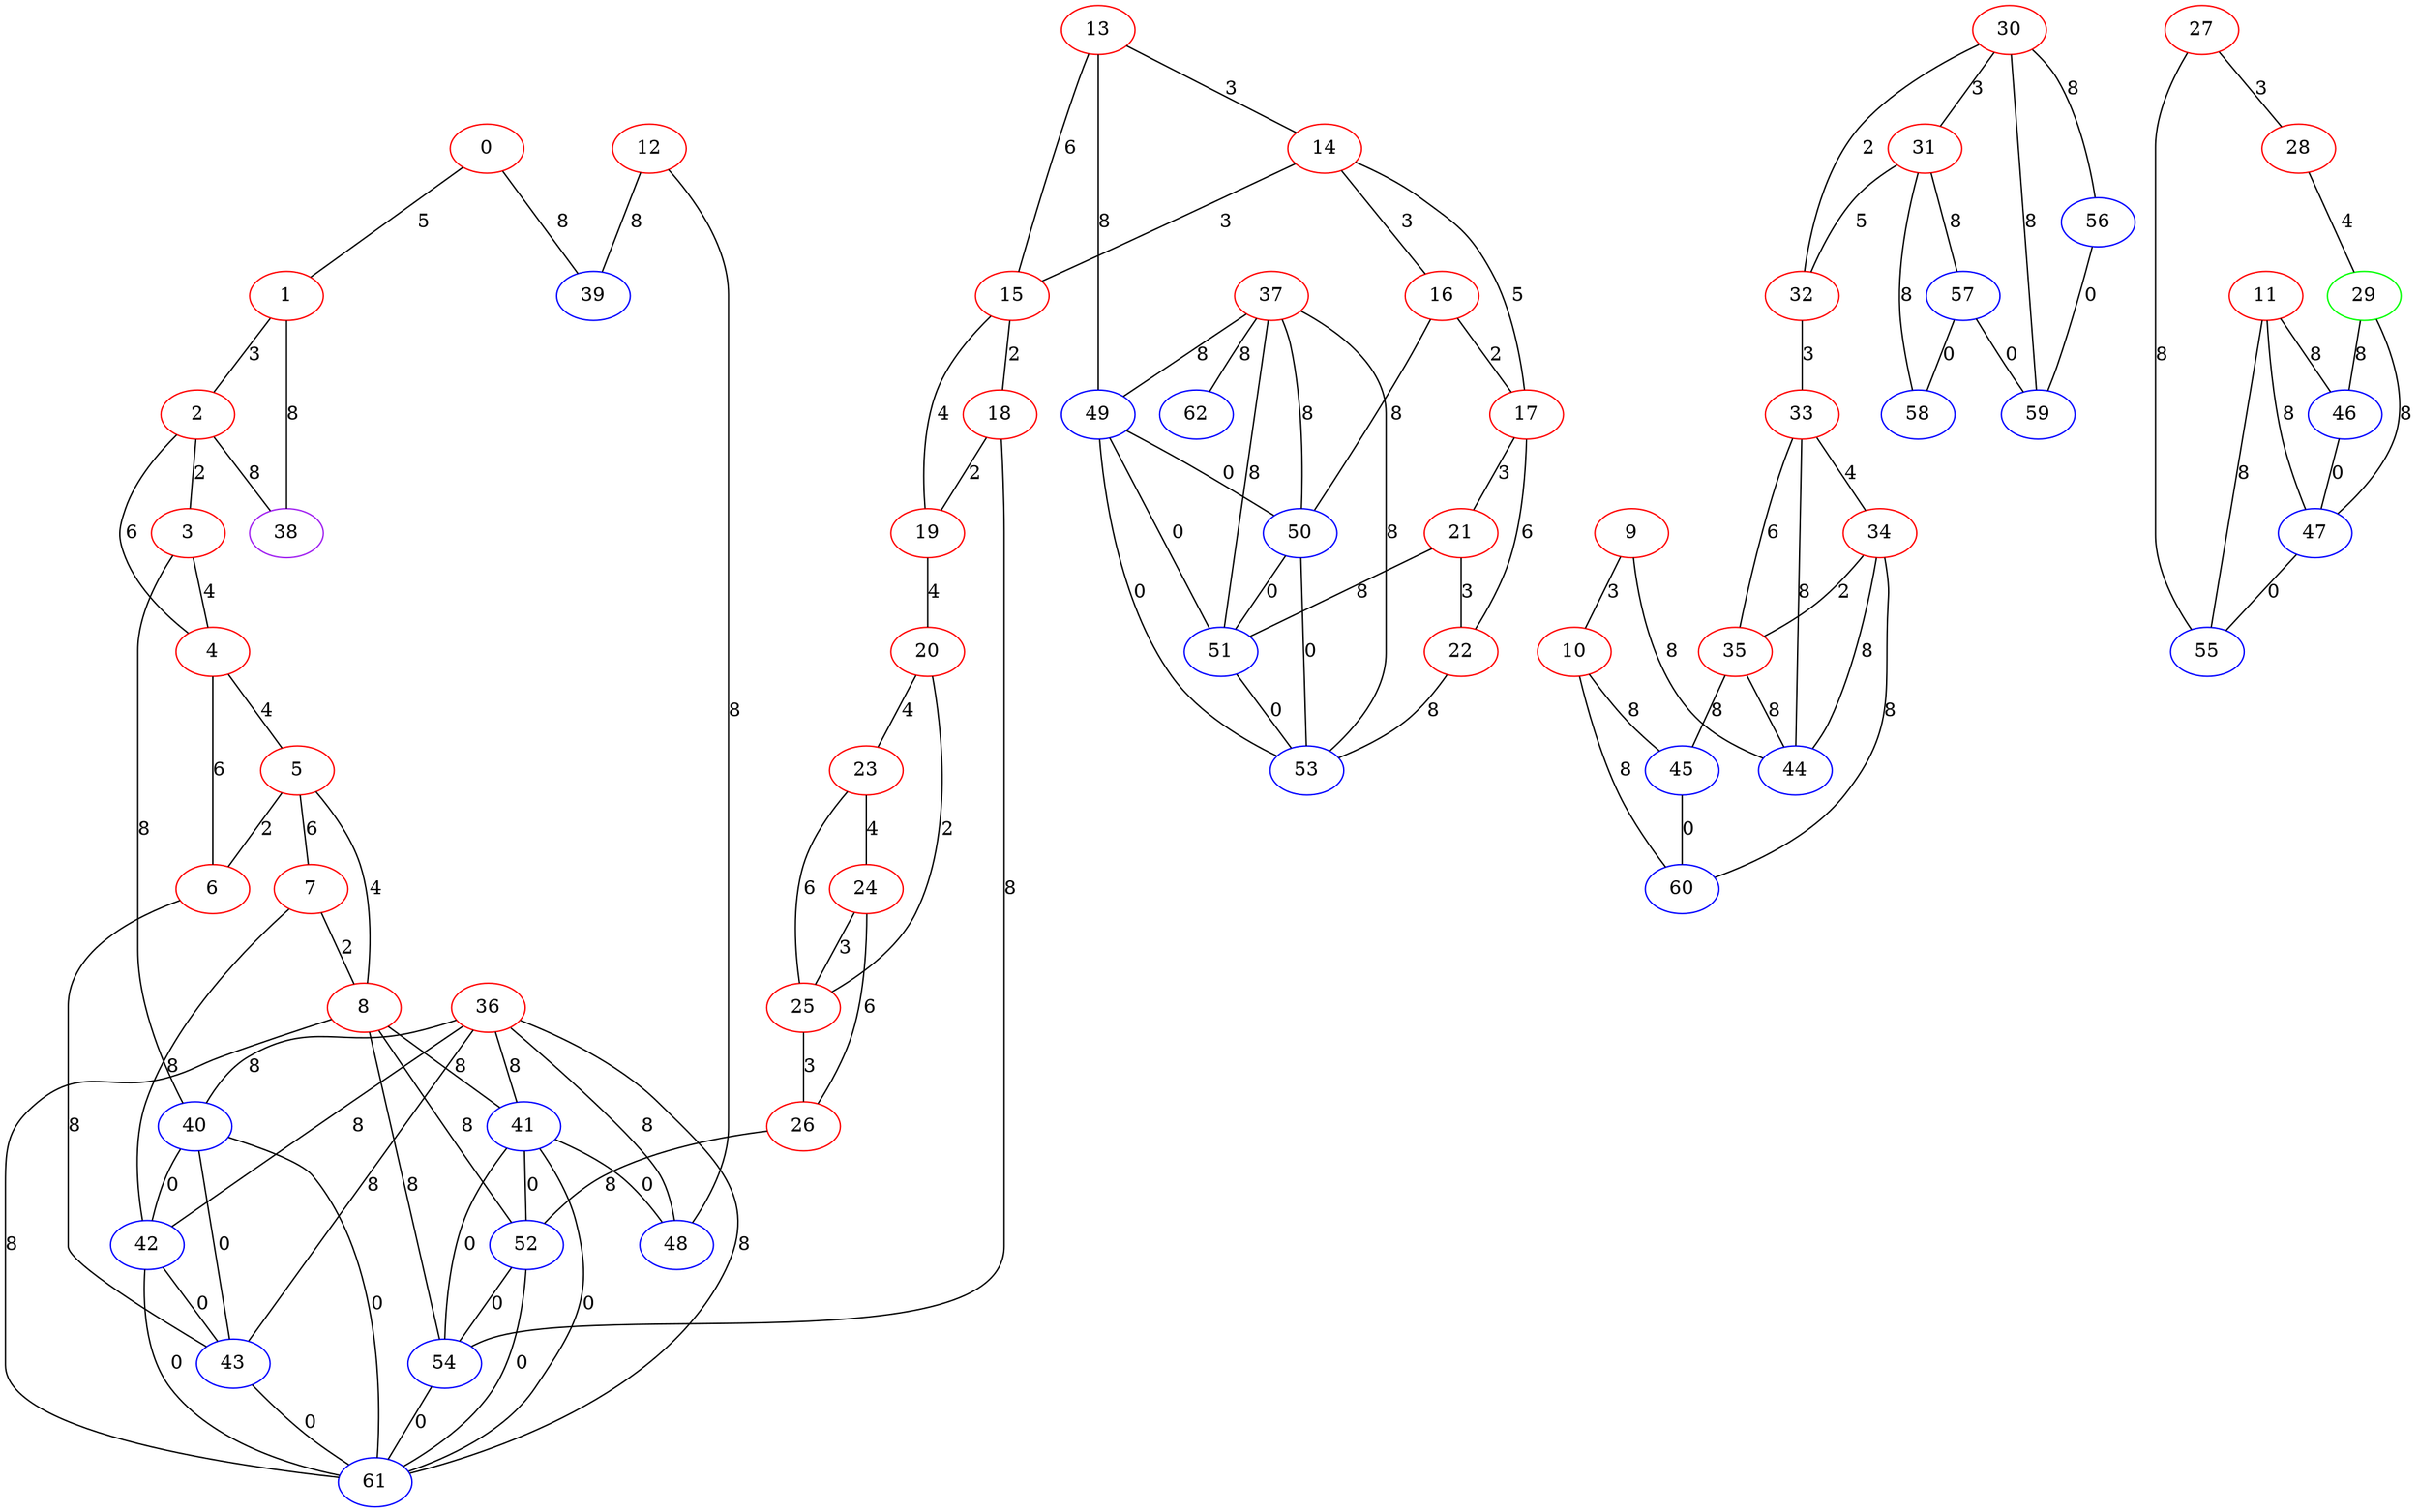graph "" {
0 [color=red, weight=1];
1 [color=red, weight=1];
2 [color=red, weight=1];
3 [color=red, weight=1];
4 [color=red, weight=1];
5 [color=red, weight=1];
6 [color=red, weight=1];
7 [color=red, weight=1];
8 [color=red, weight=1];
9 [color=red, weight=1];
10 [color=red, weight=1];
11 [color=red, weight=1];
12 [color=red, weight=1];
13 [color=red, weight=1];
14 [color=red, weight=1];
15 [color=red, weight=1];
16 [color=red, weight=1];
17 [color=red, weight=1];
18 [color=red, weight=1];
19 [color=red, weight=1];
20 [color=red, weight=1];
21 [color=red, weight=1];
22 [color=red, weight=1];
23 [color=red, weight=1];
24 [color=red, weight=1];
25 [color=red, weight=1];
26 [color=red, weight=1];
27 [color=red, weight=1];
28 [color=red, weight=1];
29 [color=green, weight=2];
30 [color=red, weight=1];
31 [color=red, weight=1];
32 [color=red, weight=1];
33 [color=red, weight=1];
34 [color=red, weight=1];
35 [color=red, weight=1];
36 [color=red, weight=1];
37 [color=red, weight=1];
38 [color=purple, weight=4];
39 [color=blue, weight=3];
40 [color=blue, weight=3];
41 [color=blue, weight=3];
42 [color=blue, weight=3];
43 [color=blue, weight=3];
44 [color=blue, weight=3];
45 [color=blue, weight=3];
46 [color=blue, weight=3];
47 [color=blue, weight=3];
48 [color=blue, weight=3];
49 [color=blue, weight=3];
50 [color=blue, weight=3];
51 [color=blue, weight=3];
52 [color=blue, weight=3];
53 [color=blue, weight=3];
54 [color=blue, weight=3];
55 [color=blue, weight=3];
56 [color=blue, weight=3];
57 [color=blue, weight=3];
58 [color=blue, weight=3];
59 [color=blue, weight=3];
60 [color=blue, weight=3];
61 [color=blue, weight=3];
62 [color=blue, weight=3];
0 -- 1  [key=0, label=5];
0 -- 39  [key=0, label=8];
1 -- 2  [key=0, label=3];
1 -- 38  [key=0, label=8];
2 -- 3  [key=0, label=2];
2 -- 4  [key=0, label=6];
2 -- 38  [key=0, label=8];
3 -- 40  [key=0, label=8];
3 -- 4  [key=0, label=4];
4 -- 5  [key=0, label=4];
4 -- 6  [key=0, label=6];
5 -- 8  [key=0, label=4];
5 -- 6  [key=0, label=2];
5 -- 7  [key=0, label=6];
6 -- 43  [key=0, label=8];
7 -- 8  [key=0, label=2];
7 -- 42  [key=0, label=8];
8 -- 41  [key=0, label=8];
8 -- 52  [key=0, label=8];
8 -- 54  [key=0, label=8];
8 -- 61  [key=0, label=8];
9 -- 10  [key=0, label=3];
9 -- 44  [key=0, label=8];
10 -- 60  [key=0, label=8];
10 -- 45  [key=0, label=8];
11 -- 55  [key=0, label=8];
11 -- 46  [key=0, label=8];
11 -- 47  [key=0, label=8];
12 -- 48  [key=0, label=8];
12 -- 39  [key=0, label=8];
13 -- 49  [key=0, label=8];
13 -- 14  [key=0, label=3];
13 -- 15  [key=0, label=6];
14 -- 16  [key=0, label=3];
14 -- 17  [key=0, label=5];
14 -- 15  [key=0, label=3];
15 -- 18  [key=0, label=2];
15 -- 19  [key=0, label=4];
16 -- 17  [key=0, label=2];
16 -- 50  [key=0, label=8];
17 -- 21  [key=0, label=3];
17 -- 22  [key=0, label=6];
18 -- 19  [key=0, label=2];
18 -- 54  [key=0, label=8];
19 -- 20  [key=0, label=4];
20 -- 25  [key=0, label=2];
20 -- 23  [key=0, label=4];
21 -- 51  [key=0, label=8];
21 -- 22  [key=0, label=3];
22 -- 53  [key=0, label=8];
23 -- 24  [key=0, label=4];
23 -- 25  [key=0, label=6];
24 -- 25  [key=0, label=3];
24 -- 26  [key=0, label=6];
25 -- 26  [key=0, label=3];
26 -- 52  [key=0, label=8];
27 -- 28  [key=0, label=3];
27 -- 55  [key=0, label=8];
28 -- 29  [key=0, label=4];
29 -- 46  [key=0, label=8];
29 -- 47  [key=0, label=8];
30 -- 32  [key=0, label=2];
30 -- 56  [key=0, label=8];
30 -- 59  [key=0, label=8];
30 -- 31  [key=0, label=3];
31 -- 32  [key=0, label=5];
31 -- 57  [key=0, label=8];
31 -- 58  [key=0, label=8];
32 -- 33  [key=0, label=3];
33 -- 34  [key=0, label=4];
33 -- 35  [key=0, label=6];
33 -- 44  [key=0, label=8];
34 -- 35  [key=0, label=2];
34 -- 60  [key=0, label=8];
34 -- 44  [key=0, label=8];
35 -- 44  [key=0, label=8];
35 -- 45  [key=0, label=8];
36 -- 40  [key=0, label=8];
36 -- 41  [key=0, label=8];
36 -- 42  [key=0, label=8];
36 -- 43  [key=0, label=8];
36 -- 48  [key=0, label=8];
36 -- 61  [key=0, label=8];
37 -- 49  [key=0, label=8];
37 -- 50  [key=0, label=8];
37 -- 51  [key=0, label=8];
37 -- 53  [key=0, label=8];
37 -- 62  [key=0, label=8];
40 -- 42  [key=0, label=0];
40 -- 43  [key=0, label=0];
40 -- 61  [key=0, label=0];
41 -- 48  [key=0, label=0];
41 -- 52  [key=0, label=0];
41 -- 54  [key=0, label=0];
41 -- 61  [key=0, label=0];
42 -- 43  [key=0, label=0];
42 -- 61  [key=0, label=0];
43 -- 61  [key=0, label=0];
45 -- 60  [key=0, label=0];
46 -- 47  [key=0, label=0];
47 -- 55  [key=0, label=0];
49 -- 50  [key=0, label=0];
49 -- 51  [key=0, label=0];
49 -- 53  [key=0, label=0];
50 -- 51  [key=0, label=0];
50 -- 53  [key=0, label=0];
51 -- 53  [key=0, label=0];
52 -- 61  [key=0, label=0];
52 -- 54  [key=0, label=0];
54 -- 61  [key=0, label=0];
56 -- 59  [key=0, label=0];
57 -- 58  [key=0, label=0];
57 -- 59  [key=0, label=0];
}
